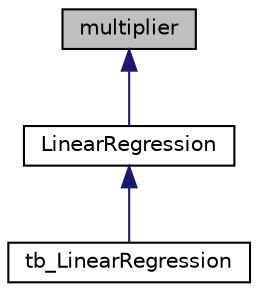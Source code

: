 digraph "multiplier"
{
  edge [fontname="Helvetica",fontsize="10",labelfontname="Helvetica",labelfontsize="10"];
  node [fontname="Helvetica",fontsize="10",shape=record];
  Node0 [label="multiplier",height=0.2,width=0.4,color="black", fillcolor="grey75", style="filled", fontcolor="black"];
  Node0 -> Node1 [dir="back",color="midnightblue",fontsize="10",style="solid"];
  Node1 [label="LinearRegression",height=0.2,width=0.4,color="black", fillcolor="white", style="filled",URL="$class_linear_regression.html"];
  Node1 -> Node2 [dir="back",color="midnightblue",fontsize="10",style="solid"];
  Node2 [label="tb_LinearRegression",height=0.2,width=0.4,color="black", fillcolor="white", style="filled",URL="$classtb___linear_regression.html"];
}
